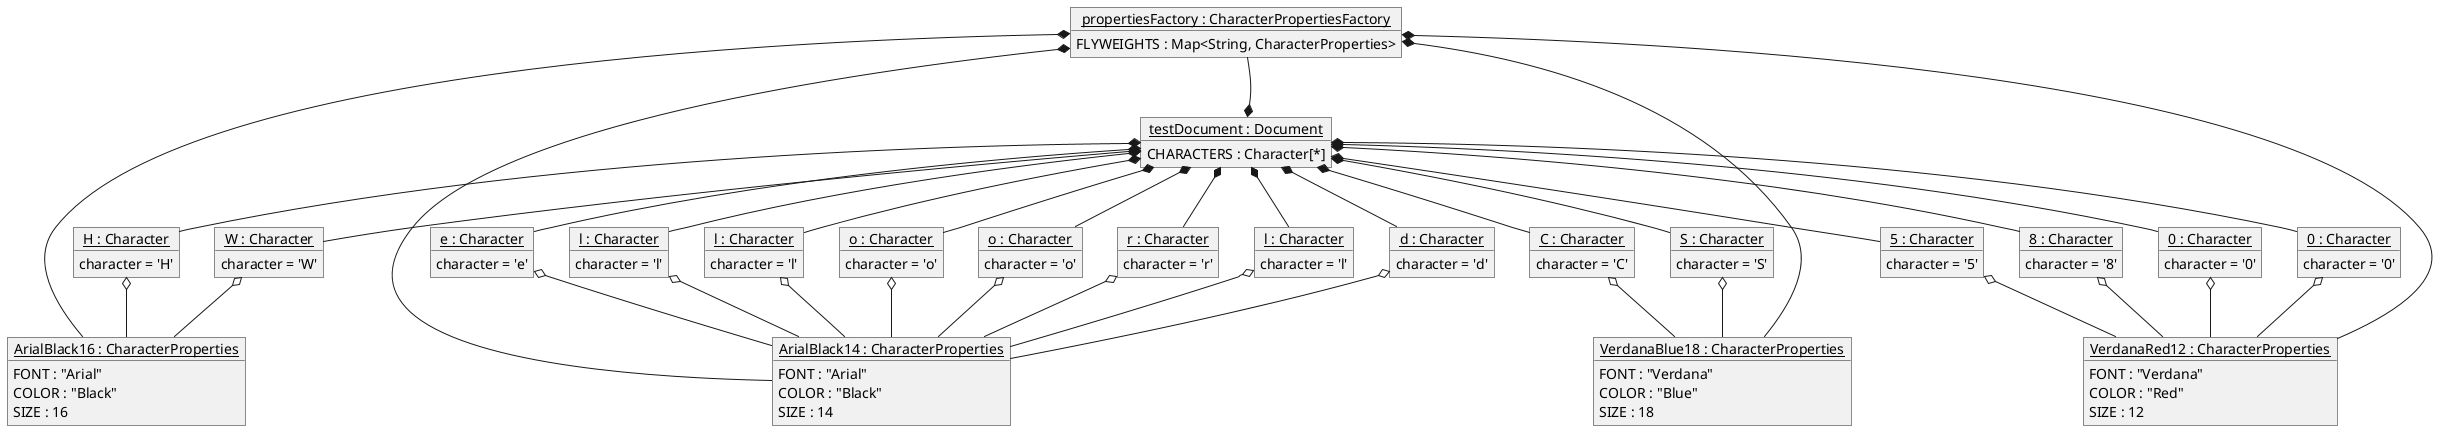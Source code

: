 @startuml
'https://plantuml.com/object-diagram

object "<u>testDocument : Document</u>" as td{
    CHARACTERS : Character[*]
}
object "<u>propertiesFactory : CharacterPropertiesFactory</u>" as pf{
    FLYWEIGHTS : Map<String, CharacterProperties>
}
object "<u>H : Character</u>" as c1{
    character = 'H'
}
object "<u>e : Character</u>" as c2{
    character = 'e'
}
object "<u>l : Character</u>" as c3{
    character = 'l'
}
object "<u>l : Character</u>" as c4{
    character = 'l'
}
object "<u>o : Character</u>" as c5{
    character = 'o'
}
object "<u>W : Character</u>" as c6{
    character = 'W'
}
object "<u>o : Character</u>" as c7{
    character = 'o'
}
object "<u>r : Character</u>" as c8{
    character = 'r'
}
object "<u>l : Character</u>" as c9{
    character = 'l'
}
object "<u>d : Character</u>" as c10{
    character = 'd'
}
object "<u>C : Character</u>" as c11{
    character = 'C'
}
object "<u>S : Character</u>" as c12{
    character = 'S'
}
object "<u>5 : Character</u>" as c13{
    character = '5'
}
object "<u>8 : Character</u>" as c14{
    character = '8'
}
object "<u>0 : Character</u>" as c15{
    character = '0'
}
object "<u>0 : Character</u>" as c16{
    character = '0'
}

object "<u>ArialBlack16 : CharacterProperties</u>" as p1{
    FONT : "Arial"
    COLOR : "Black"
    SIZE : 16
}
object "<u>ArialBlack14 : CharacterProperties</u>" as p2{
    FONT : "Arial"
    COLOR : "Black"
    SIZE : 14
}
object "<u>VerdanaBlue18 : CharacterProperties</u>" as p3{
    FONT : "Verdana"
    COLOR : "Blue"
    SIZE : 18
}
object "<u>VerdanaRed12 : CharacterProperties</u>" as p4{
    FONT : "Verdana"
    COLOR : "Red"
    SIZE : 12
}

c1 o-- p1
c2 o-- p2
c3 o-- p2
c4 o-- p2
c5 o-- p2
c6 o-- p1
c7 o-- p2
c8 o-- p2
c9 o-- p2
c10 o-- p2

c11 o-- p3
c12 o-- p3
c13 o-- p4
c14 o-- p4
c15 o-- p4
c16 o-- p4

td *-- c1
td *-- c2
td *-- c3
td *-- c4
td *-- c5
td *-- c6
td *-- c7
td *-- c8
td *-- c9
td *-- c10
td *-- c11
td *-- c12
td *-- c13
td *-- c14
td *-- c15
td *-- c16

td *-- pf
'this line is used to layout the diagram
td -up[hidden]- pf

pf *-- p1
pf *-- p2
pf *-- p3
pf *-- p4

@enduml
